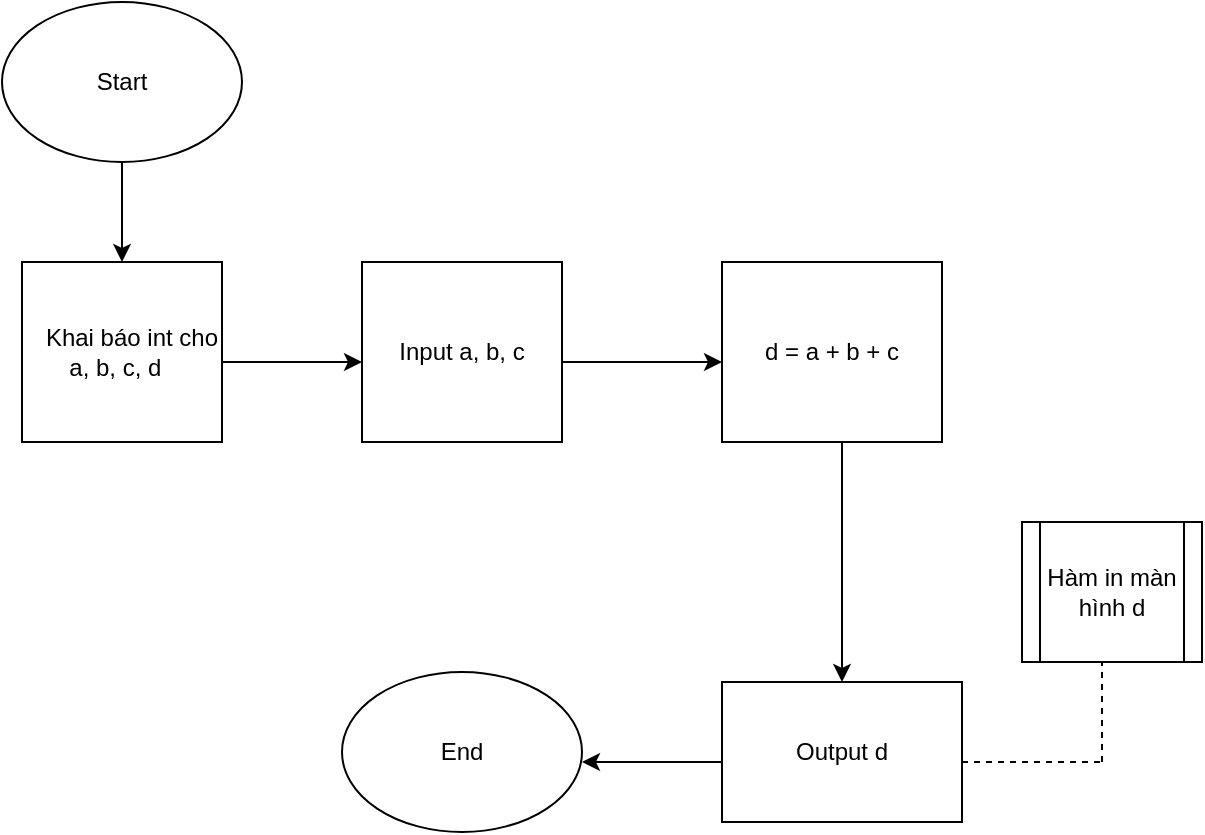 <mxfile version="24.0.5" type="github" pages="3">
  <diagram name="Trang-1" id="xMDx9nJ_SO8fdj_I-mZX">
    <mxGraphModel dx="880" dy="434" grid="1" gridSize="10" guides="1" tooltips="1" connect="1" arrows="1" fold="1" page="1" pageScale="1" pageWidth="827" pageHeight="1169" math="0" shadow="0">
      <root>
        <mxCell id="0" />
        <mxCell id="1" parent="0" />
        <mxCell id="B8zYH485Hzi_nue8HR1_-1" value="Start" style="ellipse;whiteSpace=wrap;html=1;" parent="1" vertex="1">
          <mxGeometry x="60" y="20" width="120" height="80" as="geometry" />
        </mxCell>
        <mxCell id="B8zYH485Hzi_nue8HR1_-2" value="" style="endArrow=classic;html=1;rounded=0;" parent="1" edge="1">
          <mxGeometry width="50" height="50" relative="1" as="geometry">
            <mxPoint x="120" y="120" as="sourcePoint" />
            <mxPoint x="120" y="150" as="targetPoint" />
            <Array as="points">
              <mxPoint x="120" y="100" />
              <mxPoint x="120" y="130" />
            </Array>
          </mxGeometry>
        </mxCell>
        <mxCell id="B8zYH485Hzi_nue8HR1_-4" value="&amp;nbsp; &amp;nbsp;Khai báo int cho a, b, c, d&amp;nbsp;&amp;nbsp;" style="rounded=0;whiteSpace=wrap;html=1;" parent="1" vertex="1">
          <mxGeometry x="70" y="150" width="100" height="90" as="geometry" />
        </mxCell>
        <mxCell id="B8zYH485Hzi_nue8HR1_-6" value="" style="endArrow=classic;html=1;rounded=0;" parent="1" edge="1">
          <mxGeometry width="50" height="50" relative="1" as="geometry">
            <mxPoint x="170" y="200" as="sourcePoint" />
            <mxPoint x="240" y="200" as="targetPoint" />
          </mxGeometry>
        </mxCell>
        <mxCell id="B8zYH485Hzi_nue8HR1_-7" value="Input a, b, c" style="rounded=0;whiteSpace=wrap;html=1;" parent="1" vertex="1">
          <mxGeometry x="240" y="150" width="100" height="90" as="geometry" />
        </mxCell>
        <mxCell id="B8zYH485Hzi_nue8HR1_-9" value="" style="endArrow=classic;html=1;rounded=0;" parent="1" edge="1">
          <mxGeometry width="50" height="50" relative="1" as="geometry">
            <mxPoint x="340" y="200" as="sourcePoint" />
            <mxPoint x="420" y="200" as="targetPoint" />
          </mxGeometry>
        </mxCell>
        <mxCell id="B8zYH485Hzi_nue8HR1_-10" value="d = a + b + c" style="rounded=0;whiteSpace=wrap;html=1;" parent="1" vertex="1">
          <mxGeometry x="420" y="150" width="110" height="90" as="geometry" />
        </mxCell>
        <mxCell id="B8zYH485Hzi_nue8HR1_-16" value="" style="endArrow=classic;html=1;rounded=0;" parent="1" edge="1">
          <mxGeometry width="50" height="50" relative="1" as="geometry">
            <mxPoint x="480" y="240" as="sourcePoint" />
            <mxPoint x="480" y="360" as="targetPoint" />
          </mxGeometry>
        </mxCell>
        <mxCell id="B8zYH485Hzi_nue8HR1_-17" value="Output d" style="rounded=0;whiteSpace=wrap;html=1;" parent="1" vertex="1">
          <mxGeometry x="420" y="360" width="120" height="70" as="geometry" />
        </mxCell>
        <mxCell id="B8zYH485Hzi_nue8HR1_-18" value="" style="endArrow=classic;html=1;rounded=0;" parent="1" edge="1">
          <mxGeometry width="50" height="50" relative="1" as="geometry">
            <mxPoint x="420" y="400" as="sourcePoint" />
            <mxPoint x="350" y="400" as="targetPoint" />
          </mxGeometry>
        </mxCell>
        <mxCell id="B8zYH485Hzi_nue8HR1_-19" value="End" style="ellipse;whiteSpace=wrap;html=1;" parent="1" vertex="1">
          <mxGeometry x="230" y="355" width="120" height="80" as="geometry" />
        </mxCell>
        <mxCell id="B8zYH485Hzi_nue8HR1_-24" value="" style="endArrow=none;dashed=1;html=1;rounded=0;" parent="1" edge="1">
          <mxGeometry width="50" height="50" relative="1" as="geometry">
            <mxPoint x="540" y="400" as="sourcePoint" />
            <mxPoint x="610" y="400" as="targetPoint" />
          </mxGeometry>
        </mxCell>
        <mxCell id="B8zYH485Hzi_nue8HR1_-25" value="" style="endArrow=none;dashed=1;html=1;rounded=0;" parent="1" edge="1">
          <mxGeometry width="50" height="50" relative="1" as="geometry">
            <mxPoint x="610" y="400" as="sourcePoint" />
            <mxPoint x="610" y="350" as="targetPoint" />
          </mxGeometry>
        </mxCell>
        <mxCell id="B8zYH485Hzi_nue8HR1_-26" value="Hàm in màn hình d" style="shape=process;whiteSpace=wrap;html=1;backgroundOutline=1;" parent="1" vertex="1">
          <mxGeometry x="570" y="280" width="90" height="70" as="geometry" />
        </mxCell>
      </root>
    </mxGraphModel>
  </diagram>
  <diagram id="GGOycuMzf7n863SPaXur" name="Trang-2">
    <mxGraphModel dx="880" dy="434" grid="1" gridSize="10" guides="1" tooltips="1" connect="1" arrows="1" fold="1" page="1" pageScale="1" pageWidth="827" pageHeight="1169" math="0" shadow="0">
      <root>
        <mxCell id="0" />
        <mxCell id="1" parent="0" />
        <mxCell id="vzTDs2QtGTMf181OY4c0-1" value="Start" style="ellipse;whiteSpace=wrap;html=1;" vertex="1" parent="1">
          <mxGeometry x="60" y="40" width="120" height="80" as="geometry" />
        </mxCell>
        <mxCell id="vzTDs2QtGTMf181OY4c0-2" value="" style="endArrow=classic;html=1;rounded=0;" edge="1" parent="1">
          <mxGeometry width="50" height="50" relative="1" as="geometry">
            <mxPoint x="120" y="120" as="sourcePoint" />
            <mxPoint x="120" y="180" as="targetPoint" />
          </mxGeometry>
        </mxCell>
        <mxCell id="vzTDs2QtGTMf181OY4c0-3" value="Nhập giá trị R" style="rounded=0;whiteSpace=wrap;html=1;" vertex="1" parent="1">
          <mxGeometry x="250" y="180" width="120" height="60" as="geometry" />
        </mxCell>
        <mxCell id="vzTDs2QtGTMf181OY4c0-4" value="double P, R" style="rounded=0;whiteSpace=wrap;html=1;" vertex="1" parent="1">
          <mxGeometry x="60" y="180" width="120" height="60" as="geometry" />
        </mxCell>
        <mxCell id="vzTDs2QtGTMf181OY4c0-5" value="" style="endArrow=classic;html=1;rounded=0;" edge="1" parent="1">
          <mxGeometry width="50" height="50" relative="1" as="geometry">
            <mxPoint x="180" y="210" as="sourcePoint" />
            <mxPoint x="250" y="210" as="targetPoint" />
          </mxGeometry>
        </mxCell>
        <mxCell id="vzTDs2QtGTMf181OY4c0-6" value="" style="endArrow=classic;html=1;rounded=0;" edge="1" parent="1">
          <mxGeometry width="50" height="50" relative="1" as="geometry">
            <mxPoint x="370" y="210" as="sourcePoint" />
            <mxPoint x="440" y="210" as="targetPoint" />
          </mxGeometry>
        </mxCell>
        <mxCell id="vzTDs2QtGTMf181OY4c0-7" value="P = 2 * 3,14 * R" style="rounded=0;whiteSpace=wrap;html=1;" vertex="1" parent="1">
          <mxGeometry x="440" y="180" width="120" height="60" as="geometry" />
        </mxCell>
        <mxCell id="vzTDs2QtGTMf181OY4c0-8" value="" style="endArrow=classic;html=1;rounded=0;" edge="1" parent="1" target="vzTDs2QtGTMf181OY4c0-9">
          <mxGeometry width="50" height="50" relative="1" as="geometry">
            <mxPoint x="560" y="210" as="sourcePoint" />
            <mxPoint x="640" y="210" as="targetPoint" />
          </mxGeometry>
        </mxCell>
        <mxCell id="vzTDs2QtGTMf181OY4c0-9" value="Xuất màn hình" style="rounded=0;whiteSpace=wrap;html=1;" vertex="1" parent="1">
          <mxGeometry x="620" y="180" width="120" height="60" as="geometry" />
        </mxCell>
        <mxCell id="vzTDs2QtGTMf181OY4c0-10" value="" style="endArrow=classic;html=1;rounded=0;" edge="1" parent="1">
          <mxGeometry width="50" height="50" relative="1" as="geometry">
            <mxPoint x="680" y="240" as="sourcePoint" />
            <mxPoint x="680" y="310" as="targetPoint" />
          </mxGeometry>
        </mxCell>
        <mxCell id="vzTDs2QtGTMf181OY4c0-12" value="End" style="ellipse;whiteSpace=wrap;html=1;" vertex="1" parent="1">
          <mxGeometry x="620" y="310" width="120" height="80" as="geometry" />
        </mxCell>
      </root>
    </mxGraphModel>
  </diagram>
  <diagram id="ohQnnDPmPD3HTheIDofZ" name="Trang-3">
    <mxGraphModel dx="880" dy="434" grid="1" gridSize="10" guides="1" tooltips="1" connect="1" arrows="1" fold="1" page="1" pageScale="1" pageWidth="827" pageHeight="1169" math="0" shadow="0">
      <root>
        <mxCell id="0" />
        <mxCell id="1" parent="0" />
        <mxCell id="m4wHF2ZPbx7H3-49hRQB-1" value="Start&amp;nbsp;" style="ellipse;whiteSpace=wrap;html=1;" vertex="1" parent="1">
          <mxGeometry x="50" y="40" width="120" height="80" as="geometry" />
        </mxCell>
        <mxCell id="m4wHF2ZPbx7H3-49hRQB-2" value="" style="endArrow=classic;html=1;rounded=0;" edge="1" parent="1">
          <mxGeometry width="50" height="50" relative="1" as="geometry">
            <mxPoint x="110" y="120" as="sourcePoint" />
            <mxPoint x="110" y="170" as="targetPoint" />
          </mxGeometry>
        </mxCell>
        <mxCell id="m4wHF2ZPbx7H3-49hRQB-3" value="E, R, A1, C1, KQ" style="rounded=0;whiteSpace=wrap;html=1;" vertex="1" parent="1">
          <mxGeometry x="50" y="170" width="120" height="60" as="geometry" />
        </mxCell>
        <mxCell id="m4wHF2ZPbx7H3-49hRQB-6" value="" style="endArrow=classic;html=1;rounded=0;" edge="1" parent="1" target="m4wHF2ZPbx7H3-49hRQB-7">
          <mxGeometry width="50" height="50" relative="1" as="geometry">
            <mxPoint x="110" y="230" as="sourcePoint" />
            <mxPoint x="110" y="290" as="targetPoint" />
          </mxGeometry>
        </mxCell>
        <mxCell id="m4wHF2ZPbx7H3-49hRQB-7" value="Nhập E, R" style="rounded=0;whiteSpace=wrap;html=1;" vertex="1" parent="1">
          <mxGeometry x="50" y="280" width="120" height="60" as="geometry" />
        </mxCell>
        <mxCell id="m4wHF2ZPbx7H3-49hRQB-8" value="" style="endArrow=classic;html=1;rounded=0;" edge="1" parent="1">
          <mxGeometry width="50" height="50" relative="1" as="geometry">
            <mxPoint x="170" y="310" as="sourcePoint" />
            <mxPoint x="250" y="310" as="targetPoint" />
          </mxGeometry>
        </mxCell>
        <mxCell id="m4wHF2ZPbx7H3-49hRQB-9" value="P = E * E&amp;nbsp;&lt;div&gt;C = 3,14 * R * R&lt;/div&gt;" style="rounded=0;whiteSpace=wrap;html=1;" vertex="1" parent="1">
          <mxGeometry x="250" y="280" width="120" height="60" as="geometry" />
        </mxCell>
        <mxCell id="m4wHF2ZPbx7H3-49hRQB-10" value="" style="endArrow=classic;html=1;rounded=0;" edge="1" parent="1">
          <mxGeometry width="50" height="50" relative="1" as="geometry">
            <mxPoint x="370" y="310" as="sourcePoint" />
            <mxPoint x="440" y="310" as="targetPoint" />
          </mxGeometry>
        </mxCell>
        <mxCell id="m4wHF2ZPbx7H3-49hRQB-11" value="KQ = P &amp;gt;= C" style="rounded=0;whiteSpace=wrap;html=1;" vertex="1" parent="1">
          <mxGeometry x="440" y="280" width="120" height="60" as="geometry" />
        </mxCell>
        <mxCell id="m4wHF2ZPbx7H3-49hRQB-12" value="" style="endArrow=classic;html=1;rounded=0;" edge="1" parent="1">
          <mxGeometry width="50" height="50" relative="1" as="geometry">
            <mxPoint x="560" y="310" as="sourcePoint" />
            <mxPoint x="630" y="310" as="targetPoint" />
          </mxGeometry>
        </mxCell>
        <mxCell id="m4wHF2ZPbx7H3-49hRQB-13" value="Xuất KQ" style="rounded=0;whiteSpace=wrap;html=1;" vertex="1" parent="1">
          <mxGeometry x="630" y="280" width="120" height="60" as="geometry" />
        </mxCell>
        <mxCell id="m4wHF2ZPbx7H3-49hRQB-15" value="" style="endArrow=classic;html=1;rounded=0;" edge="1" parent="1" target="m4wHF2ZPbx7H3-49hRQB-16">
          <mxGeometry width="50" height="50" relative="1" as="geometry">
            <mxPoint x="690" y="340" as="sourcePoint" />
            <mxPoint x="690" y="400" as="targetPoint" />
          </mxGeometry>
        </mxCell>
        <mxCell id="m4wHF2ZPbx7H3-49hRQB-16" value="End" style="ellipse;whiteSpace=wrap;html=1;" vertex="1" parent="1">
          <mxGeometry x="630" y="380" width="120" height="80" as="geometry" />
        </mxCell>
      </root>
    </mxGraphModel>
  </diagram>
</mxfile>
